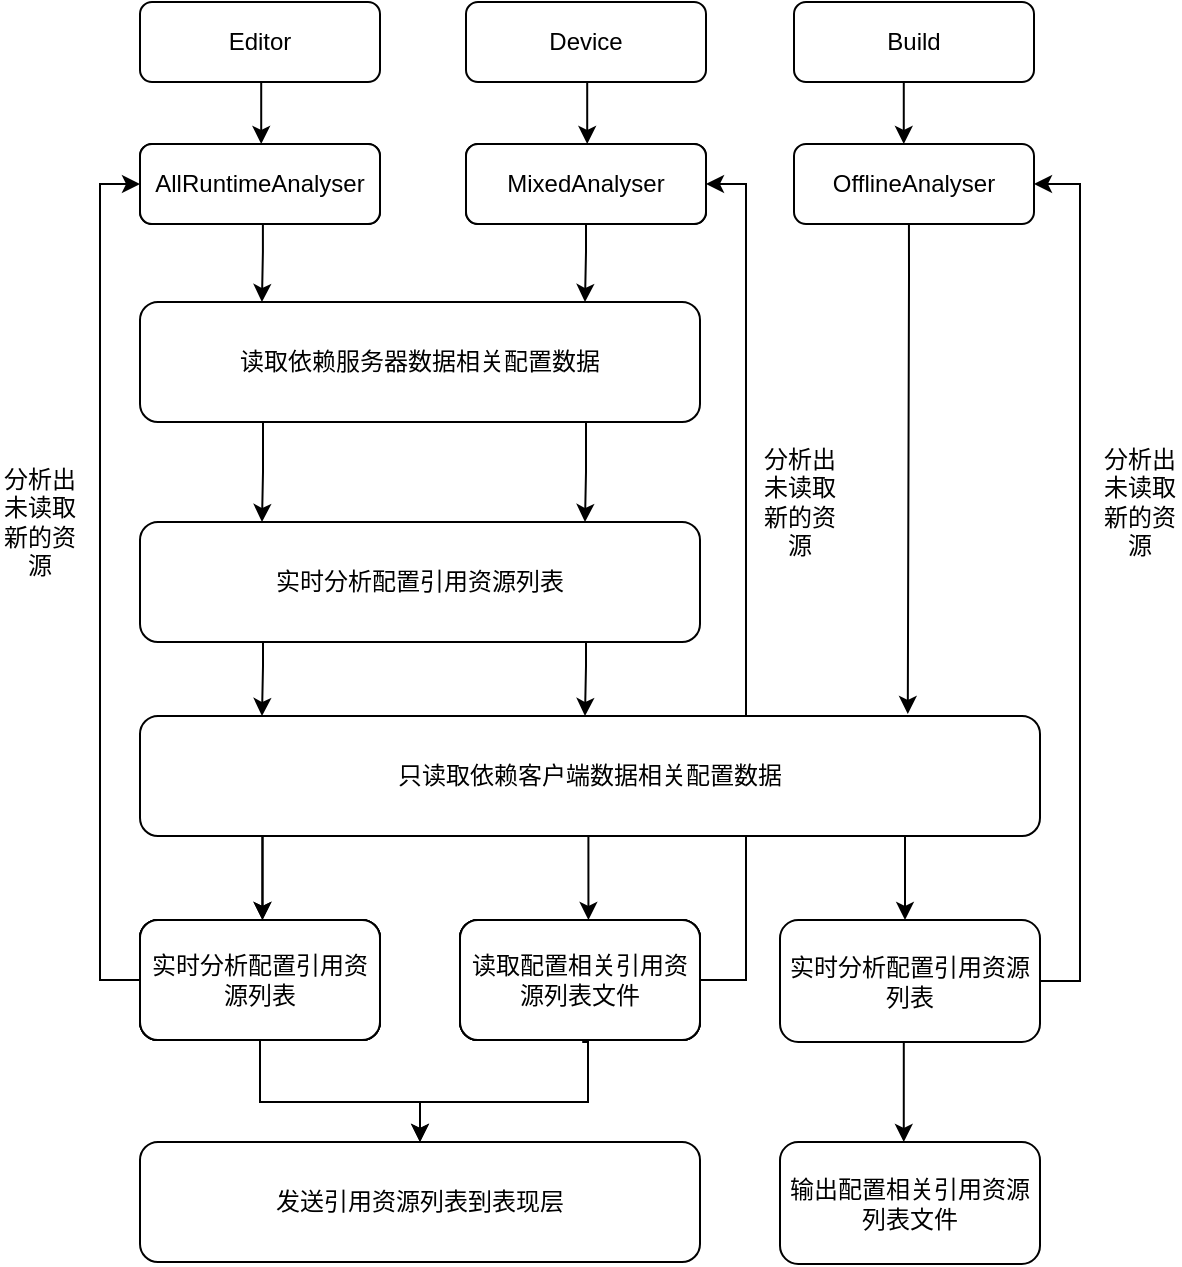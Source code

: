 <mxfile version="13.6.2" type="github">
  <diagram id="C5RBs43oDa-KdzZeNtuy" name="Page-1">
    <mxGraphModel dx="2062" dy="1073" grid="1" gridSize="10" guides="1" tooltips="1" connect="1" arrows="1" fold="1" page="1" pageScale="1" pageWidth="827" pageHeight="1169" math="0" shadow="0">
      <root>
        <mxCell id="WIyWlLk6GJQsqaUBKTNV-0" />
        <mxCell id="WIyWlLk6GJQsqaUBKTNV-1" parent="WIyWlLk6GJQsqaUBKTNV-0" />
        <mxCell id="u_Hb0qPj84Vodkzen4RS-1" value="OfflineAnalyser" style="rounded=1;whiteSpace=wrap;html=1;fontSize=12;glass=0;strokeWidth=1;shadow=0;" vertex="1" parent="WIyWlLk6GJQsqaUBKTNV-1">
          <mxGeometry x="507" y="121" width="120" height="40" as="geometry" />
        </mxCell>
        <mxCell id="u_Hb0qPj84Vodkzen4RS-17" style="edgeStyle=orthogonalEdgeStyle;rounded=0;orthogonalLoop=1;jettySize=auto;html=1;exitX=0.5;exitY=1;exitDx=0;exitDy=0;entryX=0.75;entryY=0;entryDx=0;entryDy=0;" edge="1" parent="WIyWlLk6GJQsqaUBKTNV-1">
          <mxGeometry relative="1" as="geometry">
            <mxPoint x="400" y="260" as="sourcePoint" />
            <mxPoint x="402.5" y="310" as="targetPoint" />
            <Array as="points">
              <mxPoint x="403" y="260" />
              <mxPoint x="403" y="285" />
            </Array>
          </mxGeometry>
        </mxCell>
        <mxCell id="u_Hb0qPj84Vodkzen4RS-23" value="" style="rounded=1;whiteSpace=wrap;html=1;" vertex="1" parent="WIyWlLk6GJQsqaUBKTNV-1">
          <mxGeometry x="180" y="509" width="120" height="60" as="geometry" />
        </mxCell>
        <mxCell id="u_Hb0qPj84Vodkzen4RS-25" value="" style="rounded=1;whiteSpace=wrap;html=1;" vertex="1" parent="WIyWlLk6GJQsqaUBKTNV-1">
          <mxGeometry x="340" y="509" width="120" height="60" as="geometry" />
        </mxCell>
        <mxCell id="u_Hb0qPj84Vodkzen4RS-80" style="edgeStyle=orthogonalEdgeStyle;rounded=0;orthogonalLoop=1;jettySize=auto;html=1;exitX=1;exitY=0.5;exitDx=0;exitDy=0;entryX=1;entryY=0.5;entryDx=0;entryDy=0;" edge="1" parent="WIyWlLk6GJQsqaUBKTNV-1" source="u_Hb0qPj84Vodkzen4RS-26" target="u_Hb0qPj84Vodkzen4RS-1">
          <mxGeometry relative="1" as="geometry" />
        </mxCell>
        <mxCell id="u_Hb0qPj84Vodkzen4RS-26" value="&lt;span&gt;实时分析配置引用资源列表&lt;/span&gt;" style="rounded=1;whiteSpace=wrap;html=1;" vertex="1" parent="WIyWlLk6GJQsqaUBKTNV-1">
          <mxGeometry x="500" y="509" width="130" height="61" as="geometry" />
        </mxCell>
        <mxCell id="u_Hb0qPj84Vodkzen4RS-30" value="读取依赖服务器数据相关配置数据" style="rounded=1;whiteSpace=wrap;html=1;" vertex="1" parent="WIyWlLk6GJQsqaUBKTNV-1">
          <mxGeometry x="180" y="200" width="280" height="60" as="geometry" />
        </mxCell>
        <mxCell id="u_Hb0qPj84Vodkzen4RS-34" style="edgeStyle=orthogonalEdgeStyle;rounded=0;orthogonalLoop=1;jettySize=auto;html=1;exitX=0.5;exitY=1;exitDx=0;exitDy=0;entryX=0.75;entryY=0;entryDx=0;entryDy=0;" edge="1" parent="WIyWlLk6GJQsqaUBKTNV-1">
          <mxGeometry relative="1" as="geometry">
            <mxPoint x="400" y="150" as="sourcePoint" />
            <mxPoint x="402.5" y="200" as="targetPoint" />
            <Array as="points">
              <mxPoint x="403" y="150" />
              <mxPoint x="403" y="175" />
            </Array>
          </mxGeometry>
        </mxCell>
        <mxCell id="u_Hb0qPj84Vodkzen4RS-35" style="edgeStyle=orthogonalEdgeStyle;rounded=0;orthogonalLoop=1;jettySize=auto;html=1;exitX=0.5;exitY=1;exitDx=0;exitDy=0;entryX=0.75;entryY=0;entryDx=0;entryDy=0;" edge="1" parent="WIyWlLk6GJQsqaUBKTNV-1">
          <mxGeometry relative="1" as="geometry">
            <mxPoint x="238.47" y="150" as="sourcePoint" />
            <mxPoint x="240.97" y="200" as="targetPoint" />
            <Array as="points">
              <mxPoint x="241.47" y="150" />
              <mxPoint x="241.47" y="175" />
            </Array>
          </mxGeometry>
        </mxCell>
        <mxCell id="WIyWlLk6GJQsqaUBKTNV-3" value="FullRuntimeAnalyser" style="rounded=1;whiteSpace=wrap;html=1;fontSize=12;glass=0;strokeWidth=1;shadow=0;" parent="WIyWlLk6GJQsqaUBKTNV-1" vertex="1">
          <mxGeometry x="180" y="121" width="120" height="40" as="geometry" />
        </mxCell>
        <mxCell id="u_Hb0qPj84Vodkzen4RS-0" value="MixedAnalyser" style="rounded=1;whiteSpace=wrap;html=1;fontSize=12;glass=0;strokeWidth=1;shadow=0;" vertex="1" parent="WIyWlLk6GJQsqaUBKTNV-1">
          <mxGeometry x="343" y="121" width="120" height="40" as="geometry" />
        </mxCell>
        <mxCell id="u_Hb0qPj84Vodkzen4RS-37" style="edgeStyle=orthogonalEdgeStyle;rounded=0;orthogonalLoop=1;jettySize=auto;html=1;exitX=0.5;exitY=1;exitDx=0;exitDy=0;entryX=0.75;entryY=0;entryDx=0;entryDy=0;" edge="1" parent="WIyWlLk6GJQsqaUBKTNV-1">
          <mxGeometry relative="1" as="geometry">
            <mxPoint x="238.5" y="260" as="sourcePoint" />
            <mxPoint x="241" y="310" as="targetPoint" />
            <Array as="points">
              <mxPoint x="241.5" y="260" />
              <mxPoint x="241.5" y="285" />
            </Array>
          </mxGeometry>
        </mxCell>
        <mxCell id="u_Hb0qPj84Vodkzen4RS-40" style="edgeStyle=orthogonalEdgeStyle;rounded=0;orthogonalLoop=1;jettySize=auto;html=1;exitX=0.5;exitY=1;exitDx=0;exitDy=0;entryX=0.865;entryY=-0.017;entryDx=0;entryDy=0;entryPerimeter=0;" edge="1" parent="WIyWlLk6GJQsqaUBKTNV-1">
          <mxGeometry relative="1" as="geometry">
            <mxPoint x="564.47" y="161" as="sourcePoint" />
            <mxPoint x="563.9" y="405.98" as="targetPoint" />
            <Array as="points">
              <mxPoint x="565" y="186" />
            </Array>
          </mxGeometry>
        </mxCell>
        <mxCell id="u_Hb0qPj84Vodkzen4RS-41" style="edgeStyle=orthogonalEdgeStyle;rounded=0;orthogonalLoop=1;jettySize=auto;html=1;exitX=0.5;exitY=1;exitDx=0;exitDy=0;entryX=0.75;entryY=0;entryDx=0;entryDy=0;" edge="1" parent="WIyWlLk6GJQsqaUBKTNV-1">
          <mxGeometry relative="1" as="geometry">
            <mxPoint x="400" y="357" as="sourcePoint" />
            <mxPoint x="402.5" y="407" as="targetPoint" />
            <Array as="points">
              <mxPoint x="403" y="357" />
              <mxPoint x="403" y="382" />
            </Array>
          </mxGeometry>
        </mxCell>
        <mxCell id="u_Hb0qPj84Vodkzen4RS-42" style="edgeStyle=orthogonalEdgeStyle;rounded=0;orthogonalLoop=1;jettySize=auto;html=1;exitX=0.5;exitY=1;exitDx=0;exitDy=0;entryX=0.75;entryY=0;entryDx=0;entryDy=0;" edge="1" parent="WIyWlLk6GJQsqaUBKTNV-1">
          <mxGeometry relative="1" as="geometry">
            <mxPoint x="238.5" y="357" as="sourcePoint" />
            <mxPoint x="241" y="407" as="targetPoint" />
            <Array as="points">
              <mxPoint x="241.5" y="357" />
              <mxPoint x="241.5" y="382" />
            </Array>
          </mxGeometry>
        </mxCell>
        <mxCell id="u_Hb0qPj84Vodkzen4RS-16" value="实时分析配置引用资源列表" style="rounded=1;whiteSpace=wrap;html=1;" vertex="1" parent="WIyWlLk6GJQsqaUBKTNV-1">
          <mxGeometry x="180" y="310" width="280" height="60" as="geometry" />
        </mxCell>
        <mxCell id="u_Hb0qPj84Vodkzen4RS-43" style="edgeStyle=orthogonalEdgeStyle;rounded=0;orthogonalLoop=1;jettySize=auto;html=1;exitX=0.5;exitY=1;exitDx=0;exitDy=0;entryX=0.75;entryY=0;entryDx=0;entryDy=0;" edge="1" parent="WIyWlLk6GJQsqaUBKTNV-1">
          <mxGeometry relative="1" as="geometry">
            <mxPoint x="238.75" y="459" as="sourcePoint" />
            <mxPoint x="241.25" y="509" as="targetPoint" />
            <Array as="points">
              <mxPoint x="241.25" y="459" />
            </Array>
          </mxGeometry>
        </mxCell>
        <mxCell id="u_Hb0qPj84Vodkzen4RS-46" style="edgeStyle=orthogonalEdgeStyle;rounded=0;orthogonalLoop=1;jettySize=auto;html=1;exitX=0.5;exitY=1;exitDx=0;exitDy=0;entryX=0.75;entryY=0;entryDx=0;entryDy=0;" edge="1" parent="WIyWlLk6GJQsqaUBKTNV-1">
          <mxGeometry relative="1" as="geometry">
            <mxPoint x="401.72" y="459" as="sourcePoint" />
            <mxPoint x="404.22" y="509" as="targetPoint" />
            <Array as="points">
              <mxPoint x="404.22" y="459" />
            </Array>
          </mxGeometry>
        </mxCell>
        <mxCell id="u_Hb0qPj84Vodkzen4RS-47" style="edgeStyle=orthogonalEdgeStyle;rounded=0;orthogonalLoop=1;jettySize=auto;html=1;exitX=0.5;exitY=1;exitDx=0;exitDy=0;entryX=0.75;entryY=0;entryDx=0;entryDy=0;" edge="1" parent="WIyWlLk6GJQsqaUBKTNV-1">
          <mxGeometry relative="1" as="geometry">
            <mxPoint x="560" y="459" as="sourcePoint" />
            <mxPoint x="562.5" y="509" as="targetPoint" />
            <Array as="points">
              <mxPoint x="562.5" y="459" />
            </Array>
          </mxGeometry>
        </mxCell>
        <mxCell id="u_Hb0qPj84Vodkzen4RS-49" value="AllRuntimeAnalyser" style="rounded=1;whiteSpace=wrap;html=1;fontSize=12;glass=0;strokeWidth=1;shadow=0;" vertex="1" parent="WIyWlLk6GJQsqaUBKTNV-1">
          <mxGeometry x="180" y="121" width="120" height="40" as="geometry" />
        </mxCell>
        <mxCell id="u_Hb0qPj84Vodkzen4RS-50" value="MixedAnalyser" style="rounded=1;whiteSpace=wrap;html=1;fontSize=12;glass=0;strokeWidth=1;shadow=0;" vertex="1" parent="WIyWlLk6GJQsqaUBKTNV-1">
          <mxGeometry x="343" y="121" width="120" height="40" as="geometry" />
        </mxCell>
        <mxCell id="u_Hb0qPj84Vodkzen4RS-54" value="" style="rounded=1;whiteSpace=wrap;html=1;" vertex="1" parent="WIyWlLk6GJQsqaUBKTNV-1">
          <mxGeometry x="180" y="509" width="120" height="60" as="geometry" />
        </mxCell>
        <mxCell id="u_Hb0qPj84Vodkzen4RS-55" value="" style="rounded=1;whiteSpace=wrap;html=1;" vertex="1" parent="WIyWlLk6GJQsqaUBKTNV-1">
          <mxGeometry x="340" y="509" width="120" height="60" as="geometry" />
        </mxCell>
        <mxCell id="u_Hb0qPj84Vodkzen4RS-56" value="" style="rounded=1;whiteSpace=wrap;html=1;" vertex="1" parent="WIyWlLk6GJQsqaUBKTNV-1">
          <mxGeometry x="180" y="509" width="120" height="60" as="geometry" />
        </mxCell>
        <mxCell id="u_Hb0qPj84Vodkzen4RS-57" value="" style="rounded=1;whiteSpace=wrap;html=1;" vertex="1" parent="WIyWlLk6GJQsqaUBKTNV-1">
          <mxGeometry x="340" y="509" width="120" height="60" as="geometry" />
        </mxCell>
        <mxCell id="u_Hb0qPj84Vodkzen4RS-67" style="edgeStyle=orthogonalEdgeStyle;rounded=0;orthogonalLoop=1;jettySize=auto;html=1;exitX=0.5;exitY=1;exitDx=0;exitDy=0;" edge="1" parent="WIyWlLk6GJQsqaUBKTNV-1" source="u_Hb0qPj84Vodkzen4RS-58">
          <mxGeometry relative="1" as="geometry">
            <mxPoint x="320" y="620" as="targetPoint" />
            <Array as="points">
              <mxPoint x="240" y="600" />
              <mxPoint x="320" y="600" />
            </Array>
          </mxGeometry>
        </mxCell>
        <mxCell id="u_Hb0qPj84Vodkzen4RS-77" style="edgeStyle=orthogonalEdgeStyle;rounded=0;orthogonalLoop=1;jettySize=auto;html=1;exitX=0;exitY=0.5;exitDx=0;exitDy=0;entryX=0;entryY=0.5;entryDx=0;entryDy=0;" edge="1" parent="WIyWlLk6GJQsqaUBKTNV-1" source="u_Hb0qPj84Vodkzen4RS-58" target="u_Hb0qPj84Vodkzen4RS-49">
          <mxGeometry relative="1" as="geometry" />
        </mxCell>
        <mxCell id="u_Hb0qPj84Vodkzen4RS-58" value="&lt;span&gt;实时分析配置引用资源列表&lt;/span&gt;" style="rounded=1;whiteSpace=wrap;html=1;" vertex="1" parent="WIyWlLk6GJQsqaUBKTNV-1">
          <mxGeometry x="180" y="509" width="120" height="60" as="geometry" />
        </mxCell>
        <mxCell id="u_Hb0qPj84Vodkzen4RS-78" style="edgeStyle=orthogonalEdgeStyle;rounded=0;orthogonalLoop=1;jettySize=auto;html=1;exitX=1;exitY=0.5;exitDx=0;exitDy=0;entryX=1;entryY=0.5;entryDx=0;entryDy=0;" edge="1" parent="WIyWlLk6GJQsqaUBKTNV-1" source="u_Hb0qPj84Vodkzen4RS-59" target="u_Hb0qPj84Vodkzen4RS-50">
          <mxGeometry relative="1" as="geometry" />
        </mxCell>
        <mxCell id="u_Hb0qPj84Vodkzen4RS-59" value="读取配置相关引用资源列表文件" style="rounded=1;whiteSpace=wrap;html=1;" vertex="1" parent="WIyWlLk6GJQsqaUBKTNV-1">
          <mxGeometry x="340" y="509" width="120" height="60" as="geometry" />
        </mxCell>
        <mxCell id="u_Hb0qPj84Vodkzen4RS-60" value="输出配置相关引用资源列表文件" style="rounded=1;whiteSpace=wrap;html=1;" vertex="1" parent="WIyWlLk6GJQsqaUBKTNV-1">
          <mxGeometry x="500" y="620" width="130" height="61" as="geometry" />
        </mxCell>
        <mxCell id="u_Hb0qPj84Vodkzen4RS-62" value="发送引用资源列表到表现层" style="rounded=1;whiteSpace=wrap;html=1;" vertex="1" parent="WIyWlLk6GJQsqaUBKTNV-1">
          <mxGeometry x="180" y="620" width="280" height="60" as="geometry" />
        </mxCell>
        <mxCell id="u_Hb0qPj84Vodkzen4RS-63" style="edgeStyle=orthogonalEdgeStyle;rounded=0;orthogonalLoop=1;jettySize=auto;html=1;exitX=0.5;exitY=1;exitDx=0;exitDy=0;entryX=0.75;entryY=0;entryDx=0;entryDy=0;" edge="1" parent="WIyWlLk6GJQsqaUBKTNV-1">
          <mxGeometry relative="1" as="geometry">
            <mxPoint x="238.72" y="459" as="sourcePoint" />
            <mxPoint x="241.22" y="509" as="targetPoint" />
            <Array as="points">
              <mxPoint x="241.22" y="459" />
            </Array>
          </mxGeometry>
        </mxCell>
        <mxCell id="u_Hb0qPj84Vodkzen4RS-64" style="edgeStyle=orthogonalEdgeStyle;rounded=0;orthogonalLoop=1;jettySize=auto;html=1;exitX=0.5;exitY=1;exitDx=0;exitDy=0;entryX=0.5;entryY=0;entryDx=0;entryDy=0;" edge="1" parent="WIyWlLk6GJQsqaUBKTNV-1" target="u_Hb0qPj84Vodkzen4RS-62">
          <mxGeometry relative="1" as="geometry">
            <mxPoint x="401.11" y="570" as="sourcePoint" />
            <mxPoint x="403.61" y="620" as="targetPoint" />
            <Array as="points">
              <mxPoint x="404" y="570" />
              <mxPoint x="404" y="600" />
              <mxPoint x="320" y="600" />
            </Array>
          </mxGeometry>
        </mxCell>
        <mxCell id="u_Hb0qPj84Vodkzen4RS-65" style="edgeStyle=orthogonalEdgeStyle;rounded=0;orthogonalLoop=1;jettySize=auto;html=1;exitX=0.5;exitY=1;exitDx=0;exitDy=0;entryX=0.75;entryY=0;entryDx=0;entryDy=0;" edge="1" parent="WIyWlLk6GJQsqaUBKTNV-1">
          <mxGeometry relative="1" as="geometry">
            <mxPoint x="559.39" y="570" as="sourcePoint" />
            <mxPoint x="561.89" y="620" as="targetPoint" />
            <Array as="points">
              <mxPoint x="561.89" y="570" />
            </Array>
          </mxGeometry>
        </mxCell>
        <mxCell id="u_Hb0qPj84Vodkzen4RS-38" value="&lt;span&gt;只读取依赖客户端数据相关配置数据&lt;/span&gt;" style="rounded=1;whiteSpace=wrap;html=1;" vertex="1" parent="WIyWlLk6GJQsqaUBKTNV-1">
          <mxGeometry x="180" y="407" width="450" height="60" as="geometry" />
        </mxCell>
        <mxCell id="u_Hb0qPj84Vodkzen4RS-71" style="edgeStyle=orthogonalEdgeStyle;rounded=0;orthogonalLoop=1;jettySize=auto;html=1;exitX=0.5;exitY=1;exitDx=0;exitDy=0;entryX=0.75;entryY=0;entryDx=0;entryDy=0;" edge="1" parent="WIyWlLk6GJQsqaUBKTNV-1">
          <mxGeometry relative="1" as="geometry">
            <mxPoint x="401.11" y="71" as="sourcePoint" />
            <mxPoint x="403.61" y="121" as="targetPoint" />
            <Array as="points">
              <mxPoint x="403.61" y="71" />
            </Array>
          </mxGeometry>
        </mxCell>
        <mxCell id="u_Hb0qPj84Vodkzen4RS-72" style="edgeStyle=orthogonalEdgeStyle;rounded=0;orthogonalLoop=1;jettySize=auto;html=1;exitX=0.5;exitY=1;exitDx=0;exitDy=0;entryX=0.75;entryY=0;entryDx=0;entryDy=0;" edge="1" parent="WIyWlLk6GJQsqaUBKTNV-1">
          <mxGeometry relative="1" as="geometry">
            <mxPoint x="559.39" y="71" as="sourcePoint" />
            <mxPoint x="561.89" y="121" as="targetPoint" />
            <Array as="points">
              <mxPoint x="561.89" y="71" />
            </Array>
          </mxGeometry>
        </mxCell>
        <mxCell id="u_Hb0qPj84Vodkzen4RS-73" style="edgeStyle=orthogonalEdgeStyle;rounded=0;orthogonalLoop=1;jettySize=auto;html=1;exitX=0.5;exitY=1;exitDx=0;exitDy=0;entryX=0.75;entryY=0;entryDx=0;entryDy=0;" edge="1" parent="WIyWlLk6GJQsqaUBKTNV-1">
          <mxGeometry relative="1" as="geometry">
            <mxPoint x="238.11" y="71" as="sourcePoint" />
            <mxPoint x="240.61" y="121" as="targetPoint" />
            <Array as="points">
              <mxPoint x="240.61" y="71" />
            </Array>
          </mxGeometry>
        </mxCell>
        <mxCell id="u_Hb0qPj84Vodkzen4RS-68" value="Editor" style="rounded=1;whiteSpace=wrap;html=1;" vertex="1" parent="WIyWlLk6GJQsqaUBKTNV-1">
          <mxGeometry x="180" y="50" width="120" height="40" as="geometry" />
        </mxCell>
        <mxCell id="u_Hb0qPj84Vodkzen4RS-69" value="Device" style="rounded=1;whiteSpace=wrap;html=1;" vertex="1" parent="WIyWlLk6GJQsqaUBKTNV-1">
          <mxGeometry x="343" y="50" width="120" height="40" as="geometry" />
        </mxCell>
        <mxCell id="u_Hb0qPj84Vodkzen4RS-70" value="Build" style="rounded=1;whiteSpace=wrap;html=1;" vertex="1" parent="WIyWlLk6GJQsqaUBKTNV-1">
          <mxGeometry x="507" y="50" width="120" height="40" as="geometry" />
        </mxCell>
        <mxCell id="u_Hb0qPj84Vodkzen4RS-81" value="分析出未读取新的资源" style="text;html=1;strokeColor=none;fillColor=none;align=center;verticalAlign=middle;whiteSpace=wrap;rounded=0;" vertex="1" parent="WIyWlLk6GJQsqaUBKTNV-1">
          <mxGeometry x="110" y="300" width="40" height="20" as="geometry" />
        </mxCell>
        <mxCell id="u_Hb0qPj84Vodkzen4RS-83" value="分析出未读取新的资源" style="text;html=1;strokeColor=none;fillColor=none;align=center;verticalAlign=middle;whiteSpace=wrap;rounded=0;" vertex="1" parent="WIyWlLk6GJQsqaUBKTNV-1">
          <mxGeometry x="490" y="290" width="40" height="20" as="geometry" />
        </mxCell>
        <mxCell id="u_Hb0qPj84Vodkzen4RS-84" value="分析出未读取新的资源" style="text;html=1;strokeColor=none;fillColor=none;align=center;verticalAlign=middle;whiteSpace=wrap;rounded=0;" vertex="1" parent="WIyWlLk6GJQsqaUBKTNV-1">
          <mxGeometry x="660" y="290" width="40" height="20" as="geometry" />
        </mxCell>
      </root>
    </mxGraphModel>
  </diagram>
</mxfile>

